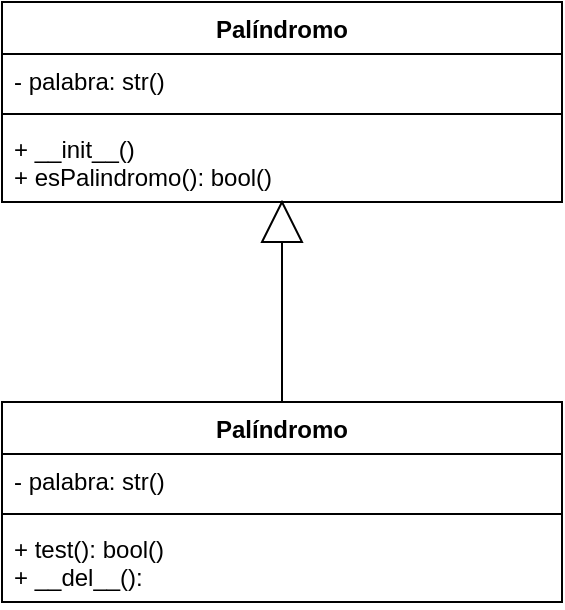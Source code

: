 <mxfile>
    <diagram id="IPwYQTUweKzfjmZ9HPBs" name="Page-1">
        <mxGraphModel dx="703" dy="242" grid="1" gridSize="10" guides="1" tooltips="1" connect="1" arrows="1" fold="1" page="1" pageScale="1" pageWidth="827" pageHeight="1169" math="0" shadow="0">
            <root>
                <mxCell id="0"/>
                <mxCell id="1" parent="0"/>
                <mxCell id="3" value="Palíndromo" style="swimlane;fontStyle=1;align=center;verticalAlign=top;childLayout=stackLayout;horizontal=1;startSize=26;horizontalStack=0;resizeParent=1;resizeParentMax=0;resizeLast=0;collapsible=1;marginBottom=0;" parent="1" vertex="1">
                    <mxGeometry x="240" y="160" width="280" height="100" as="geometry">
                        <mxRectangle x="240" y="160" width="110" height="30" as="alternateBounds"/>
                    </mxGeometry>
                </mxCell>
                <mxCell id="4" value="- palabra: str()" style="text;strokeColor=none;fillColor=none;align=left;verticalAlign=top;spacingLeft=4;spacingRight=4;overflow=hidden;rotatable=0;points=[[0,0.5],[1,0.5]];portConstraint=eastwest;" parent="3" vertex="1">
                    <mxGeometry y="26" width="280" height="26" as="geometry"/>
                </mxCell>
                <mxCell id="5" value="" style="line;strokeWidth=1;fillColor=none;align=left;verticalAlign=middle;spacingTop=-1;spacingLeft=3;spacingRight=3;rotatable=0;labelPosition=right;points=[];portConstraint=eastwest;strokeColor=inherit;" parent="3" vertex="1">
                    <mxGeometry y="52" width="280" height="8" as="geometry"/>
                </mxCell>
                <mxCell id="6" value="+ __init__()&#10;+ esPalindromo(): bool()" style="text;strokeColor=none;fillColor=none;align=left;verticalAlign=top;spacingLeft=4;spacingRight=4;overflow=hidden;rotatable=0;points=[[0,0.5],[1,0.5]];portConstraint=eastwest;" parent="3" vertex="1">
                    <mxGeometry y="60" width="280" height="40" as="geometry"/>
                </mxCell>
                <mxCell id="10" value="" style="triangle;whiteSpace=wrap;html=1;rotation=-90;" vertex="1" parent="1">
                    <mxGeometry x="370" y="260" width="20" height="20" as="geometry"/>
                </mxCell>
                <mxCell id="11" value="" style="endArrow=none;html=1;entryX=0;entryY=0.5;entryDx=0;entryDy=0;" edge="1" parent="1" target="10">
                    <mxGeometry width="50" height="50" relative="1" as="geometry">
                        <mxPoint x="380" y="360" as="sourcePoint"/>
                        <mxPoint x="530" y="280" as="targetPoint"/>
                    </mxGeometry>
                </mxCell>
                <mxCell id="12" value="Palíndromo" style="swimlane;fontStyle=1;align=center;verticalAlign=top;childLayout=stackLayout;horizontal=1;startSize=26;horizontalStack=0;resizeParent=1;resizeParentMax=0;resizeLast=0;collapsible=1;marginBottom=0;" vertex="1" parent="1">
                    <mxGeometry x="240" y="360" width="280" height="100" as="geometry">
                        <mxRectangle x="240" y="160" width="110" height="30" as="alternateBounds"/>
                    </mxGeometry>
                </mxCell>
                <mxCell id="13" value="- palabra: str()" style="text;strokeColor=none;fillColor=none;align=left;verticalAlign=top;spacingLeft=4;spacingRight=4;overflow=hidden;rotatable=0;points=[[0,0.5],[1,0.5]];portConstraint=eastwest;" vertex="1" parent="12">
                    <mxGeometry y="26" width="280" height="26" as="geometry"/>
                </mxCell>
                <mxCell id="14" value="" style="line;strokeWidth=1;fillColor=none;align=left;verticalAlign=middle;spacingTop=-1;spacingLeft=3;spacingRight=3;rotatable=0;labelPosition=right;points=[];portConstraint=eastwest;strokeColor=inherit;" vertex="1" parent="12">
                    <mxGeometry y="52" width="280" height="8" as="geometry"/>
                </mxCell>
                <mxCell id="15" value="+ test(): bool()&#10;+ __del__():" style="text;strokeColor=none;fillColor=none;align=left;verticalAlign=top;spacingLeft=4;spacingRight=4;overflow=hidden;rotatable=0;points=[[0,0.5],[1,0.5]];portConstraint=eastwest;" vertex="1" parent="12">
                    <mxGeometry y="60" width="280" height="40" as="geometry"/>
                </mxCell>
            </root>
        </mxGraphModel>
    </diagram>
</mxfile>
